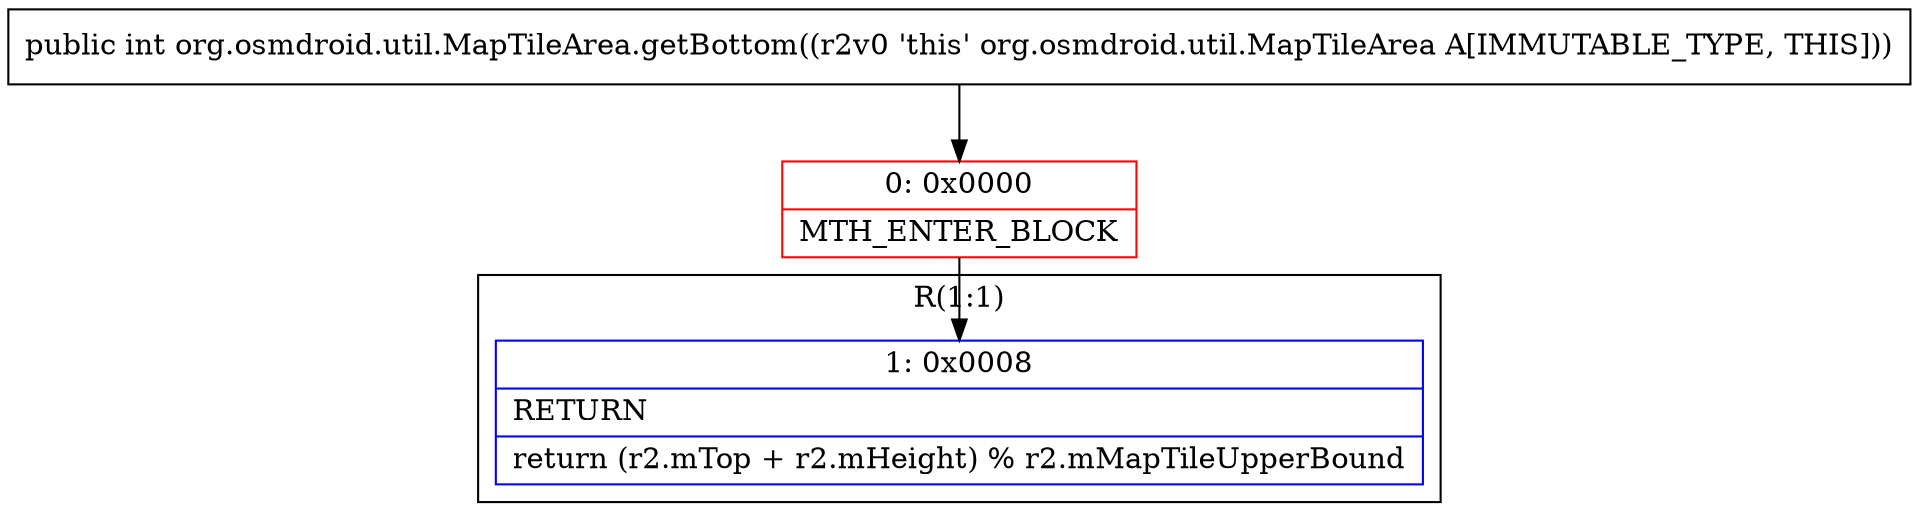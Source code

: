digraph "CFG fororg.osmdroid.util.MapTileArea.getBottom()I" {
subgraph cluster_Region_343742161 {
label = "R(1:1)";
node [shape=record,color=blue];
Node_1 [shape=record,label="{1\:\ 0x0008|RETURN\l|return (r2.mTop + r2.mHeight) % r2.mMapTileUpperBound\l}"];
}
Node_0 [shape=record,color=red,label="{0\:\ 0x0000|MTH_ENTER_BLOCK\l}"];
MethodNode[shape=record,label="{public int org.osmdroid.util.MapTileArea.getBottom((r2v0 'this' org.osmdroid.util.MapTileArea A[IMMUTABLE_TYPE, THIS])) }"];
MethodNode -> Node_0;
Node_0 -> Node_1;
}

